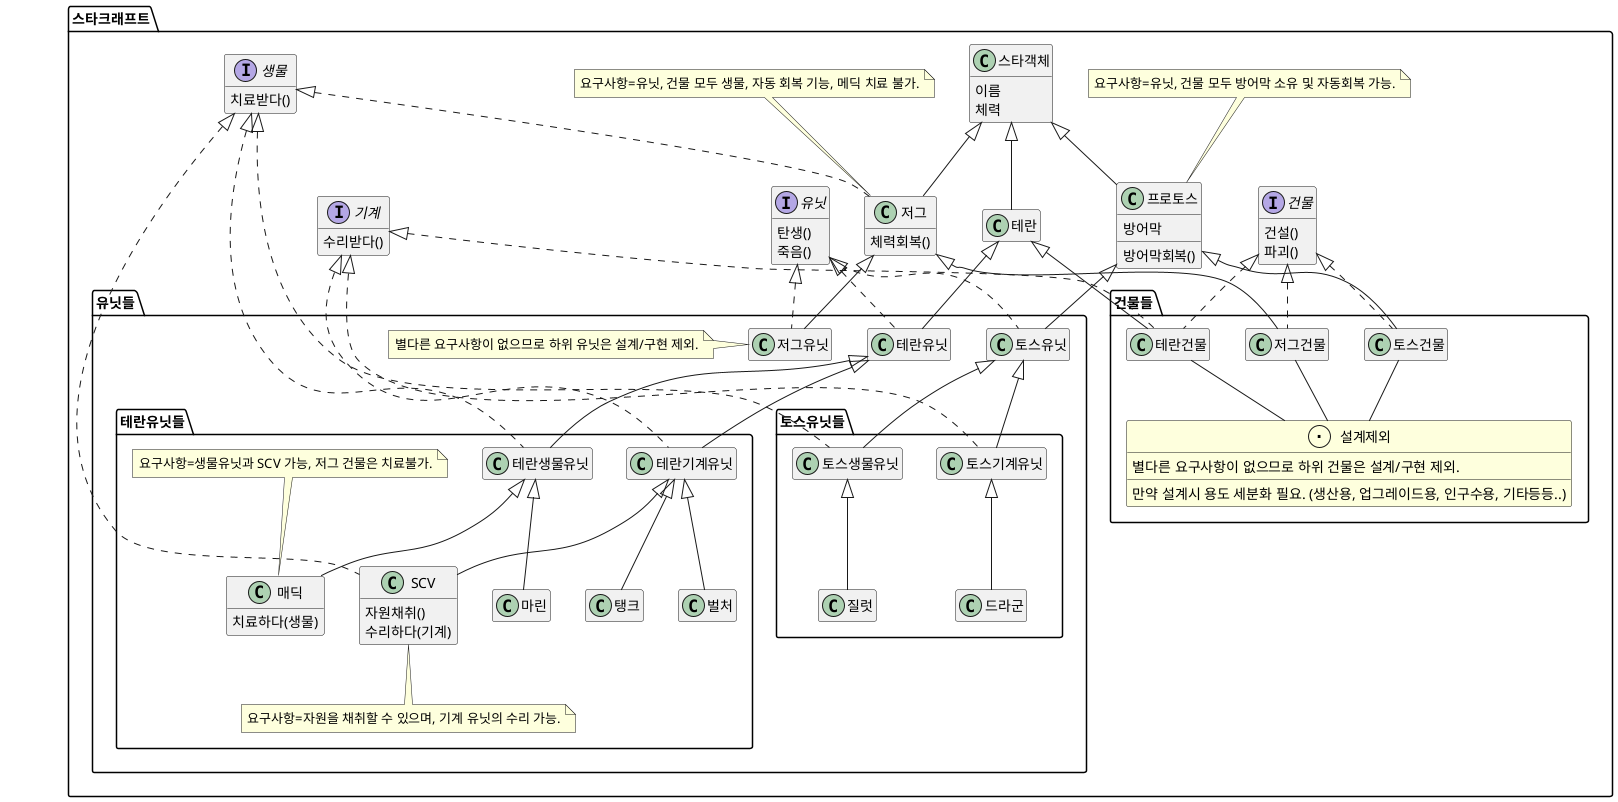 @startuml

package 스타크래프트 {

  interface 유닛{
      탄생()
      죽음()
    }
  
    interface 건물 {
      건설()
      파괴()
    }
    
    interface 생물 {
        치료받다()
    }
    
    interface 기계 {
        수리받다()
    }
    
    class 스타객체 {
        이름
        체력
      }

  class 테란 extends 스타객체
  class 저그 extends 스타객체 implements 스타크래프트.생물 {
    체력회복()
  }

  class 프로토스 extends 스타객체 {
    방어막
    방어막회복()
  }

note top of 저그: 요구사항=유닛, 건물 모두 생물, 자동 회복 기능, 메딕 치료 불가.
'  note 명령어로 특정 위치에 메모 가능.타겟의 top, left, right, bottom 지정 가능.
note top of 프로토스: 요구사항=유닛, 건물 모두 방어막 소유 및 자동회복 가능.
hide 테란 members
'  위 명령어로 테란 클래스만 멤버 숨기기 가능.
hide fields
'  위 명령어로 해당 패키지의 모든 클래스의 필드 숨기기 가능.
show 프로토스 members
show 스타객체 fields
hide 스타객체 methods
'  스타객체는 함수 없이 필드만 보이게...
}

package 스타크래프트.유닛들 {

  class 저그유닛 extends 스타크래프트.저그 implements 스타크래프트.유닛
  class 테란유닛 extends 스타크래프트.테란 implements 스타크래프트.유닛
  class 토스유닛 extends 스타크래프트.프로토스 implements 스타크래프트.유닛

hide members
note left of 저그유닛: 별다른 요구사항이 없으므로 하위 유닛은 설계/구현 제외.
}

package 스타크래프트.유닛들.테란유닛들 {
  class 테란기계유닛 extends 스타크래프트.유닛들.테란유닛 implements 스타크래프트.기계
  class 테란생물유닛 extends 스타크래프트.유닛들.테란유닛 implements 스타크래프트.생물

  class 벌처 extends 테란기계유닛
  class 탱크 extends 테란기계유닛
  class 마린 extends 테란생물유닛
  class 매딕 extends 테란생물유닛 {
    치료하다(생물)
  }

  class SCV extends 테란기계유닛 implements 스타크래프트.생물 {
        자원채취()
        수리하다(기계)
  }

hide members
show 매딕 methods
show SCV methods
note bottom of SCV: 요구사항=자원을 채취할 수 있으며, 기계 유닛의 수리 가능.
note top of 매딕: 요구사항=생물유닛과 SCV 가능, 저그 건물은 치료불가.
}

package 스타크래프트.유닛들.토스유닛들 {

    class 토스생물유닛 extends 스타크래프트.유닛들.토스유닛 implements 스타크래프트.생물
    class 토스기계유닛 extends 스타크래프트.유닛들.토스유닛 implements 스타크래프트.기계

    class 질럿 extends 토스생물유닛
    class 드라군 extends 토스기계유닛
hide members
}

package 스타크래프트.건물들{

  class 테란건물 extends 스타크래프트.테란 implements 스타크래프트.건물, 스타크래프트.기계
  class 저그건물 extends 스타크래프트.저그 implements 스타크래프트.건물
  class 토스건물 extends 스타크래프트.프로토스 implements 스타크래프트.건물

  class 설계제외 << (.,#FEFFDD)  >> #FEFFDD {
    별다른 요구사항이 없으므로 하위 건물은 설계/구현 제외.
    만약 설계시 용도 세분화 필요. (생산용, 업그레이드용, 인구수용, 기타등등..)
  }

테란건물 -down- 설계제외
저그건물 -down- 설계제외
토스건물 -down- 설계제외

hide members
show 설계제외 members
}

@enduml